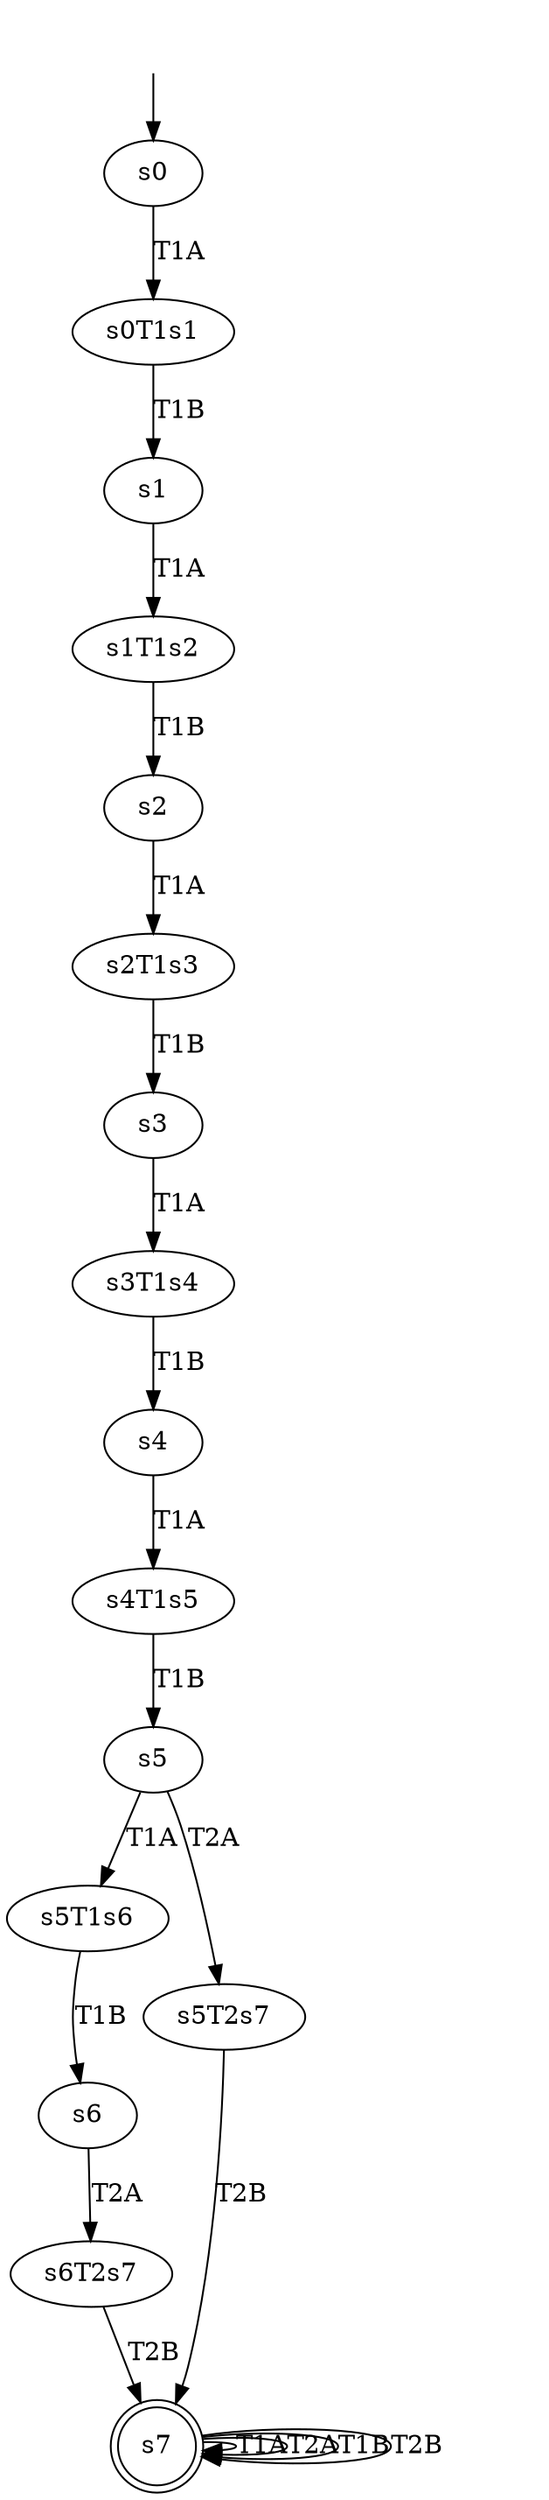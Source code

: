 digraph BA {
s0 [label="s0"];
s1 [label="s1"];
s2 [label="s2"];
s3 [label="s3"];
s4 [label="s4"];
s5 [label="s5"];
s6 [label="s6"];
s7 [label="s7", shape=doublecircle];
s0T1s1 [label="s0T1s1"];
s1T1s2 [label="s1T1s2"];
s2T1s3 [label="s2T1s3"];
s3T1s4 [label="s3T1s4"];
s4T1s5 [label="s4T1s5"];
s5T1s6 [label="s5T1s6"];
s5T2s7 [label="s5T2s7"];
s6T2s7 [label="s6T2s7"];
s0 -> s0T1s1  [label="T1A"];
s1 -> s1T1s2  [label="T1A"];
s2 -> s2T1s3  [label="T1A"];
s3 -> s3T1s4  [label="T1A"];
s4 -> s4T1s5  [label="T1A"];
s5 -> s5T1s6  [label="T1A"];
s5 -> s5T2s7  [label="T2A"];
s6 -> s6T2s7  [label="T2A"];
s7 -> s7  [label="T1A"];
s7 -> s7  [label="T2A"];
s0T1s1 -> s1  [label="T1B"];
s1T1s2 -> s2  [label="T1B"];
s2T1s3 -> s3  [label="T1B"];
s3T1s4 -> s4  [label="T1B"];
s4T1s5 -> s5  [label="T1B"];
s5T1s6 -> s6  [label="T1B"];
s5T2s7 -> s7  [label="T2B"];
s6T2s7 -> s7  [label="T2B"];
s7 -> s7  [label="T1B"];
s7 -> s7  [label="T2B"];
__start0 [label="", shape=none];
__start0 -> s0  [label=""];
}
